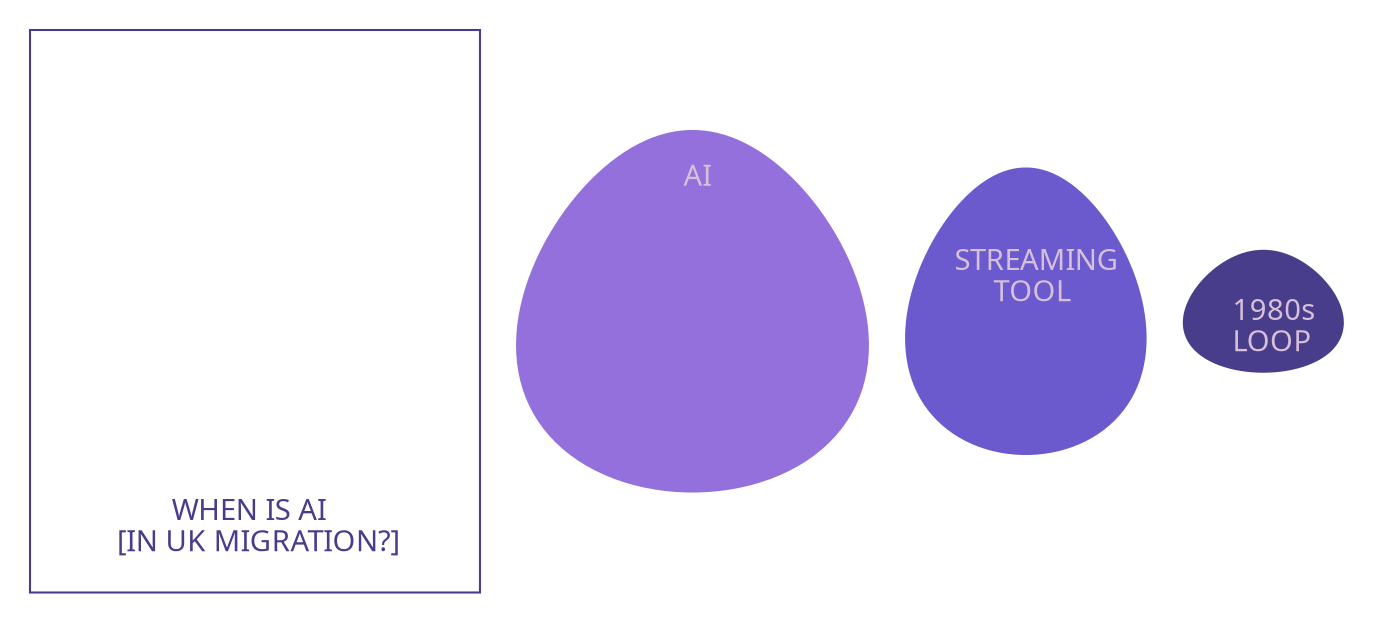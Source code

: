 digraph nest {
    bgcolor="transparent" pad=0.2
    node [shape=box fixedsize=true fontname="Avenir" fontcolor="darkslateblue"]
    x [width=3 height=3.75 pos="400, 80" label="\n\n\n\n\n\n\n\n\n\n\n\n\n\n                WHEN IS AI\l         [IN UK MIGRATION?]\l\n" color="darkslateblue"]
    node [shape=egg fixedsize=true fontname="Avenir" fontcolor="thistle" style=filled]
    {
        a [width=2.2 height=2.4 pos="400,90" label="       AI\l\n\n\n\n\n\n\n\n"  color="mediumpurple"];
        b [width=1.5 height=1.9 pos="400,73" label="\l\l   STREAMING\l        TOOL\l\n\n\n\n"  color="slateblue" ];
        c [width=1 height=0.8 pos="400,38" label="\l   1980s\l   LOOP\l"  color="darkslateblue"];
    }
}

digraph nest {
    bgcolor="transparent" pad=0.2
    node [shape=box fixedsize=true fontname="Avenir" fontcolor="darkslateblue"]
    x [width=3 height=3.75 pos="400, 80" label="\n\n\n\n\n\n\n\n\n\n\n\n\n\n                WHEN IS AI\l         [IN UK MIGRATION?]\l\n" color="darkslateblue"]
    node [shape=egg fixedsize=true fontname="Avenir" fontcolor="thistle" style=filled]
    {
        a [width=2.2 height=2.4 pos="400,90" label="       AI\l\n\n\n\n\n\n\n\n"  color="mediumpurple"];
        b [width=1.5 height=1.9 pos="400,73" label="\l\l   STREAMING\l        TOOL\l\n\n\n\n"  color="slateblue" ];
        c [width=1 height=0.8 pos="400,38" label="\l   1980s\l   LOOP\l"  color="darkslateblue"];
    }
}

